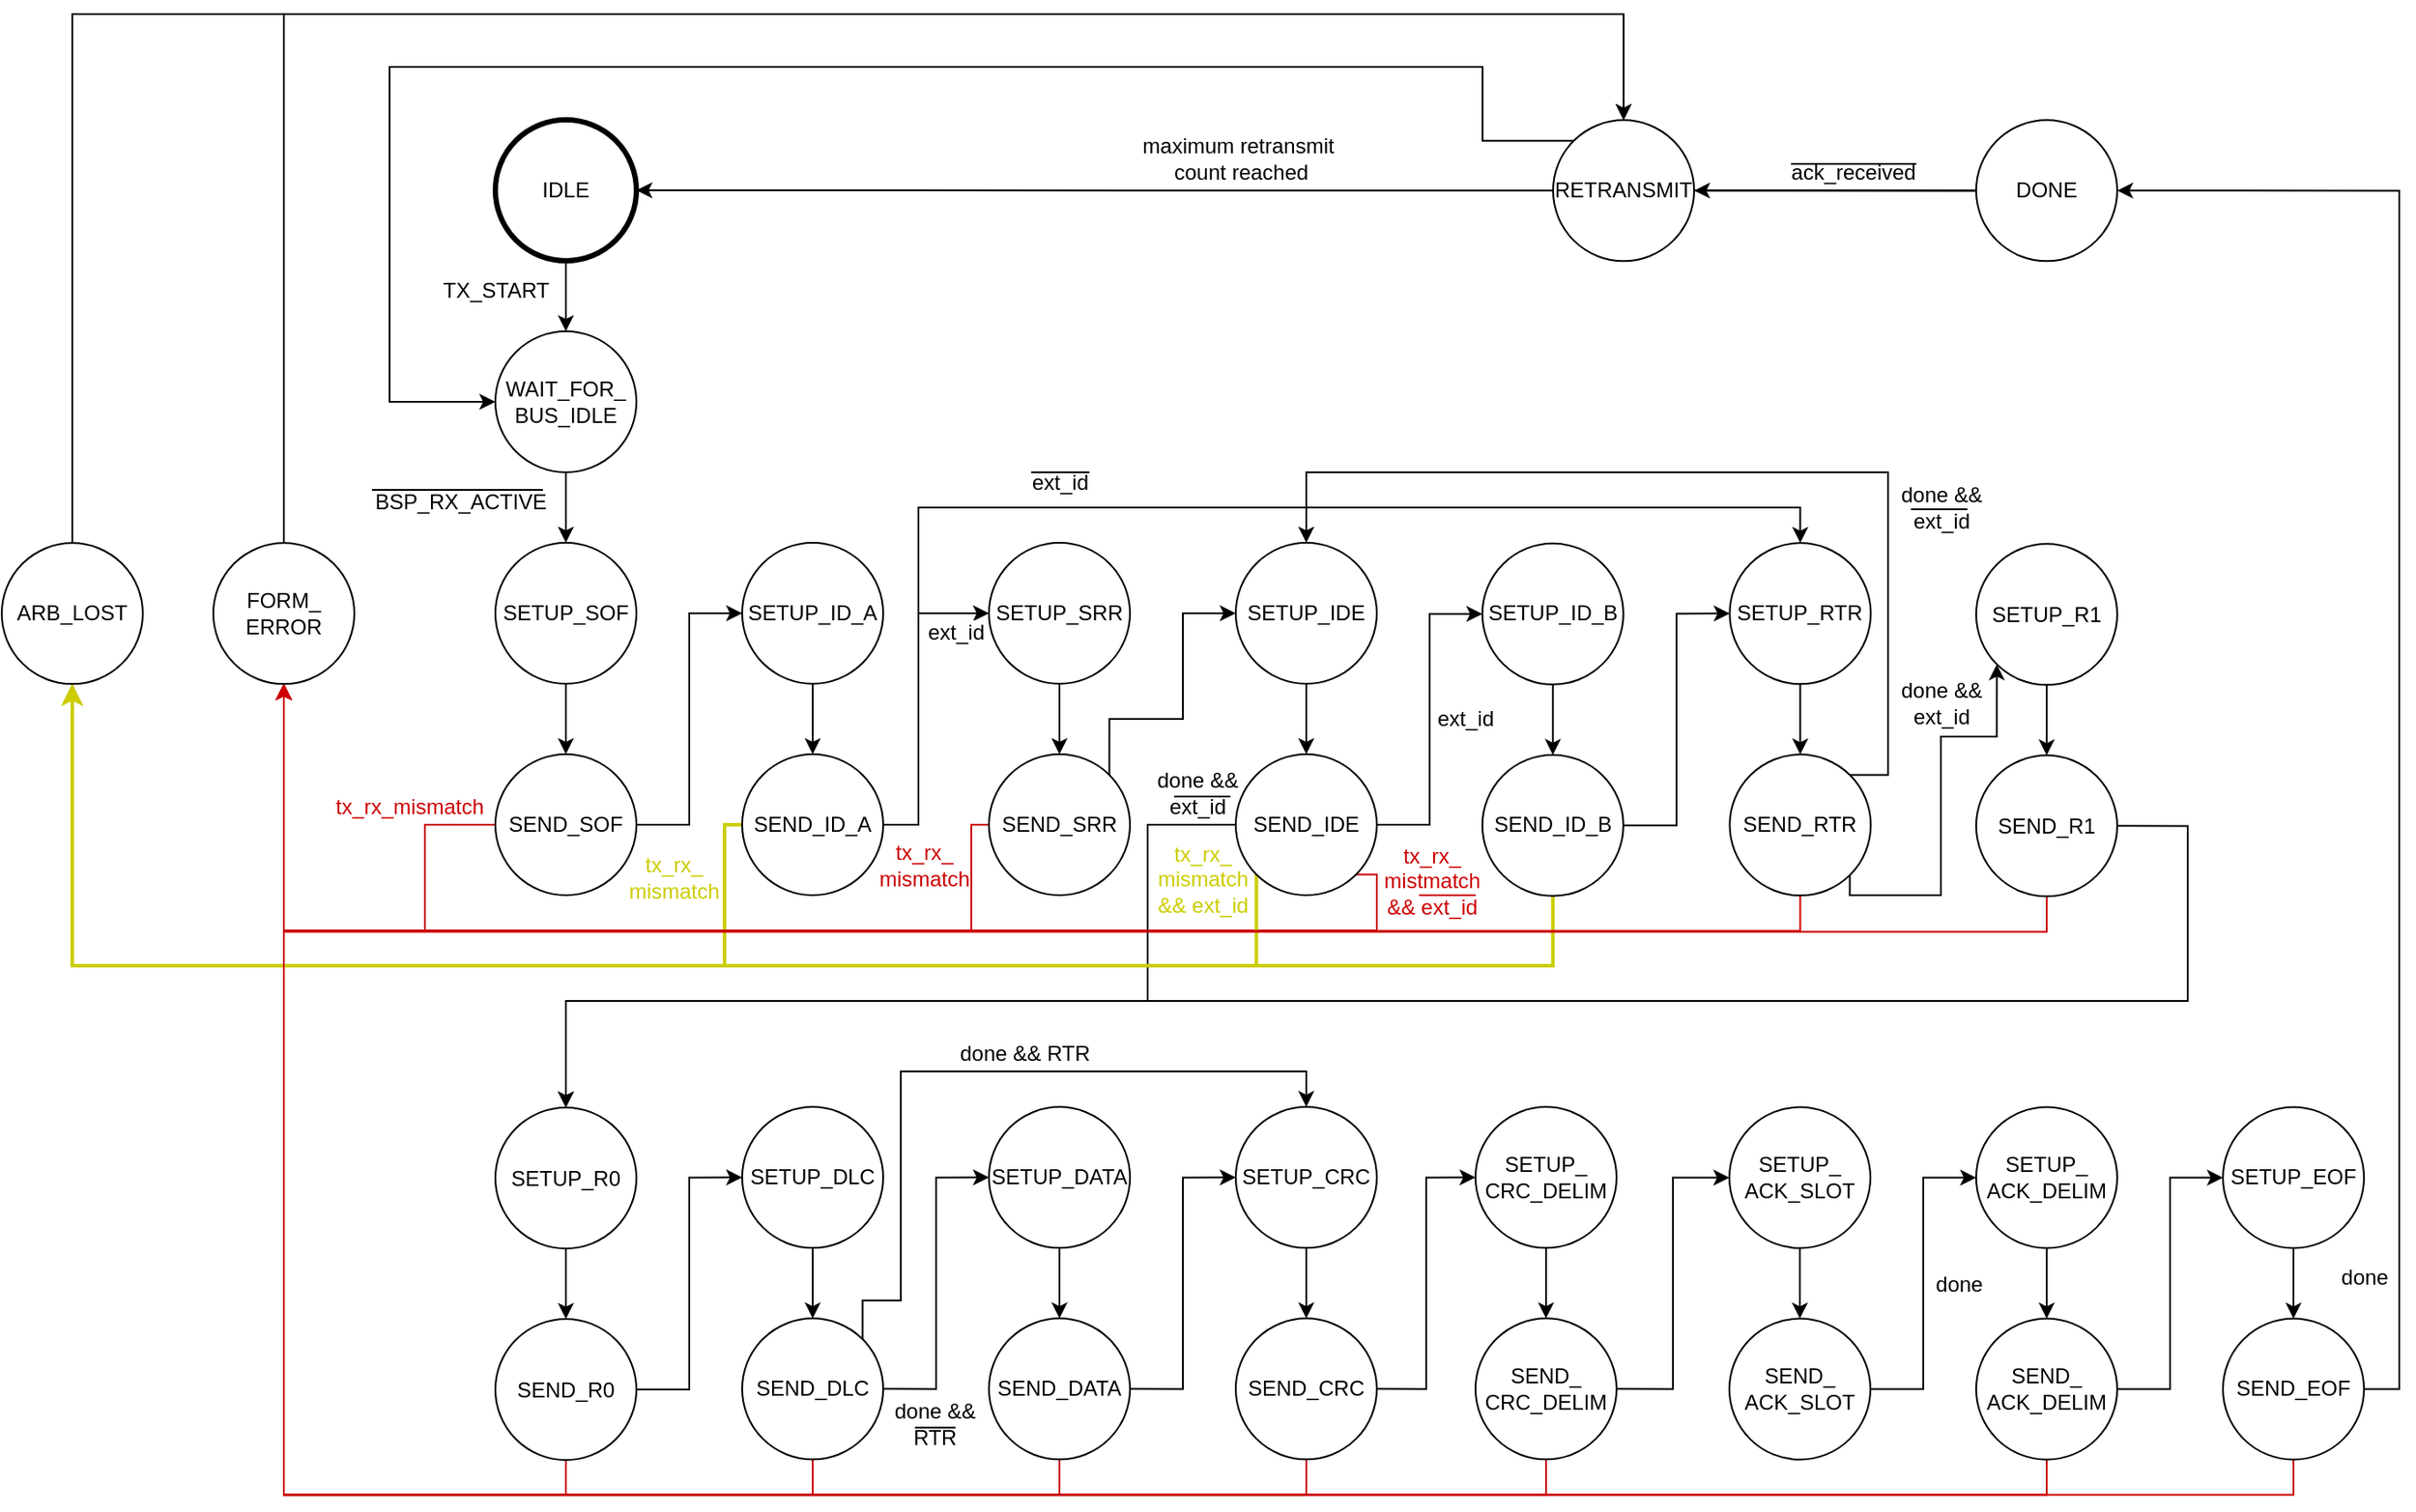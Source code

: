<mxfile version="11.2.7" type="device" pages="1"><diagram id="R3y94U807M6qHDz3Fwso" name="Page-1"><mxGraphModel dx="1673" dy="1131" grid="1" gridSize="10" guides="1" tooltips="1" connect="1" arrows="1" fold="1" page="1" pageScale="1" pageWidth="1100" pageHeight="850" math="0" shadow="0"><root><mxCell id="0"/><mxCell id="1" parent="0"/><mxCell id="RdAtqPmSN_Qi2ie8KWcF-39" style="edgeStyle=orthogonalEdgeStyle;rounded=0;orthogonalLoop=1;jettySize=auto;html=1;exitX=0.5;exitY=1;exitDx=0;exitDy=0;entryX=0.5;entryY=0;entryDx=0;entryDy=0;" edge="1" parent="1" source="RdAtqPmSN_Qi2ie8KWcF-1" target="RdAtqPmSN_Qi2ie8KWcF-2"><mxGeometry relative="1" as="geometry"/></mxCell><mxCell id="RdAtqPmSN_Qi2ie8KWcF-40" value="TX_START" style="text;html=1;resizable=0;points=[];align=center;verticalAlign=middle;labelBackgroundColor=#ffffff;" vertex="1" connectable="0" parent="RdAtqPmSN_Qi2ie8KWcF-39"><mxGeometry x="-0.349" y="2" relative="1" as="geometry"><mxPoint x="-42" y="3.5" as="offset"/></mxGeometry></mxCell><mxCell id="RdAtqPmSN_Qi2ie8KWcF-1" value="IDLE" style="ellipse;whiteSpace=wrap;html=1;aspect=fixed;strokeWidth=3;" vertex="1" parent="1"><mxGeometry x="280" y="160" width="80" height="80" as="geometry"/></mxCell><mxCell id="RdAtqPmSN_Qi2ie8KWcF-41" style="edgeStyle=orthogonalEdgeStyle;rounded=0;orthogonalLoop=1;jettySize=auto;html=1;exitX=0.5;exitY=1;exitDx=0;exitDy=0;entryX=0.5;entryY=0;entryDx=0;entryDy=0;" edge="1" parent="1" source="RdAtqPmSN_Qi2ie8KWcF-2" target="RdAtqPmSN_Qi2ie8KWcF-3"><mxGeometry relative="1" as="geometry"/></mxCell><mxCell id="RdAtqPmSN_Qi2ie8KWcF-42" value="BSP_RX_ACTIVE" style="text;html=1;resizable=0;points=[];align=center;verticalAlign=middle;labelBackgroundColor=#ffffff;" vertex="1" connectable="0" parent="RdAtqPmSN_Qi2ie8KWcF-41"><mxGeometry x="-0.3" y="1" relative="1" as="geometry"><mxPoint x="-61" y="3" as="offset"/></mxGeometry></mxCell><mxCell id="RdAtqPmSN_Qi2ie8KWcF-2" value="WAIT_FOR_&lt;br&gt;BUS_IDLE" style="ellipse;whiteSpace=wrap;html=1;aspect=fixed;" vertex="1" parent="1"><mxGeometry x="280" y="280" width="80" height="80" as="geometry"/></mxCell><mxCell id="RdAtqPmSN_Qi2ie8KWcF-47" style="edgeStyle=orthogonalEdgeStyle;rounded=0;orthogonalLoop=1;jettySize=auto;html=1;exitX=0.5;exitY=1;exitDx=0;exitDy=0;entryX=0.5;entryY=0;entryDx=0;entryDy=0;" edge="1" parent="1" source="RdAtqPmSN_Qi2ie8KWcF-3" target="RdAtqPmSN_Qi2ie8KWcF-5"><mxGeometry relative="1" as="geometry"/></mxCell><mxCell id="RdAtqPmSN_Qi2ie8KWcF-3" value="SETUP_SOF" style="ellipse;whiteSpace=wrap;html=1;aspect=fixed;" vertex="1" parent="1"><mxGeometry x="280" y="400" width="80" height="80" as="geometry"/></mxCell><mxCell id="RdAtqPmSN_Qi2ie8KWcF-49" style="edgeStyle=orthogonalEdgeStyle;rounded=0;orthogonalLoop=1;jettySize=auto;html=1;exitX=0.5;exitY=1;exitDx=0;exitDy=0;entryX=0.5;entryY=0;entryDx=0;entryDy=0;" edge="1" parent="1" source="RdAtqPmSN_Qi2ie8KWcF-4" target="RdAtqPmSN_Qi2ie8KWcF-8"><mxGeometry relative="1" as="geometry"/></mxCell><mxCell id="RdAtqPmSN_Qi2ie8KWcF-4" value="SETUP_ID_A" style="ellipse;whiteSpace=wrap;html=1;aspect=fixed;" vertex="1" parent="1"><mxGeometry x="420" y="400" width="80" height="80" as="geometry"/></mxCell><mxCell id="RdAtqPmSN_Qi2ie8KWcF-48" style="edgeStyle=orthogonalEdgeStyle;rounded=0;orthogonalLoop=1;jettySize=auto;html=1;exitX=1;exitY=0.5;exitDx=0;exitDy=0;entryX=0;entryY=0.5;entryDx=0;entryDy=0;" edge="1" parent="1" source="RdAtqPmSN_Qi2ie8KWcF-5" target="RdAtqPmSN_Qi2ie8KWcF-4"><mxGeometry relative="1" as="geometry"/></mxCell><mxCell id="RdAtqPmSN_Qi2ie8KWcF-85" style="edgeStyle=orthogonalEdgeStyle;rounded=0;orthogonalLoop=1;jettySize=auto;html=1;exitX=0;exitY=0.5;exitDx=0;exitDy=0;entryX=0.5;entryY=1;entryDx=0;entryDy=0;strokeColor=#CC0000;" edge="1" parent="1" source="RdAtqPmSN_Qi2ie8KWcF-5" target="RdAtqPmSN_Qi2ie8KWcF-36"><mxGeometry relative="1" as="geometry"><Array as="points"><mxPoint x="240" y="560"/><mxPoint x="240" y="620"/><mxPoint x="160" y="620"/></Array></mxGeometry></mxCell><mxCell id="RdAtqPmSN_Qi2ie8KWcF-116" value="tx_rx_mismatch" style="text;html=1;resizable=0;points=[];align=center;verticalAlign=middle;labelBackgroundColor=#ffffff;fontColor=#CC0000;" vertex="1" connectable="0" parent="RdAtqPmSN_Qi2ie8KWcF-85"><mxGeometry x="-0.944" relative="1" as="geometry"><mxPoint x="-40.671" y="-10" as="offset"/></mxGeometry></mxCell><mxCell id="RdAtqPmSN_Qi2ie8KWcF-50" style="edgeStyle=orthogonalEdgeStyle;rounded=0;orthogonalLoop=1;jettySize=auto;html=1;exitX=1;exitY=0.5;exitDx=0;exitDy=0;entryX=0;entryY=0.5;entryDx=0;entryDy=0;" edge="1" parent="1" source="RdAtqPmSN_Qi2ie8KWcF-8" target="RdAtqPmSN_Qi2ie8KWcF-9"><mxGeometry relative="1" as="geometry"><Array as="points"><mxPoint x="520" y="560"/><mxPoint x="520" y="440"/></Array></mxGeometry></mxCell><mxCell id="RdAtqPmSN_Qi2ie8KWcF-102" value="ext_id" style="text;html=1;resizable=0;points=[];align=center;verticalAlign=middle;labelBackgroundColor=#ffffff;" vertex="1" connectable="0" parent="RdAtqPmSN_Qi2ie8KWcF-50"><mxGeometry x="0.037" y="-2" relative="1" as="geometry"><mxPoint x="19" y="-36" as="offset"/></mxGeometry></mxCell><mxCell id="RdAtqPmSN_Qi2ie8KWcF-103" style="edgeStyle=orthogonalEdgeStyle;rounded=0;orthogonalLoop=1;jettySize=auto;html=1;exitX=1;exitY=0.5;exitDx=0;exitDy=0;entryX=0.5;entryY=0;entryDx=0;entryDy=0;strokeColor=#000000;" edge="1" parent="1" source="RdAtqPmSN_Qi2ie8KWcF-8" target="RdAtqPmSN_Qi2ie8KWcF-15"><mxGeometry relative="1" as="geometry"><Array as="points"><mxPoint x="520" y="560"/><mxPoint x="520" y="380"/><mxPoint x="1020" y="380"/></Array></mxGeometry></mxCell><mxCell id="RdAtqPmSN_Qi2ie8KWcF-104" value="ext_id" style="text;html=1;resizable=0;points=[];align=center;verticalAlign=middle;labelBackgroundColor=#ffffff;" vertex="1" connectable="0" parent="RdAtqPmSN_Qi2ie8KWcF-103"><mxGeometry x="-0.224" y="2" relative="1" as="geometry"><mxPoint x="0.5" y="-12" as="offset"/></mxGeometry></mxCell><mxCell id="RdAtqPmSN_Qi2ie8KWcF-106" style="edgeStyle=orthogonalEdgeStyle;rounded=0;orthogonalLoop=1;jettySize=auto;html=1;exitX=0;exitY=0.5;exitDx=0;exitDy=0;entryX=0.5;entryY=1;entryDx=0;entryDy=0;strokeColor=#CCCC00;strokeWidth=2;" edge="1" parent="1" source="RdAtqPmSN_Qi2ie8KWcF-8" target="RdAtqPmSN_Qi2ie8KWcF-35"><mxGeometry relative="1" as="geometry"><Array as="points"><mxPoint x="410" y="560"/><mxPoint x="410" y="640"/><mxPoint x="40" y="640"/></Array></mxGeometry></mxCell><mxCell id="RdAtqPmSN_Qi2ie8KWcF-117" value="tx_rx_&lt;br&gt;mismatch" style="text;html=1;resizable=0;points=[];align=center;verticalAlign=middle;labelBackgroundColor=#ffffff;fontColor=#CCCC00;" vertex="1" connectable="0" parent="RdAtqPmSN_Qi2ie8KWcF-106"><mxGeometry x="-0.968" relative="1" as="geometry"><mxPoint x="-29" y="30" as="offset"/></mxGeometry></mxCell><mxCell id="RdAtqPmSN_Qi2ie8KWcF-51" style="edgeStyle=orthogonalEdgeStyle;rounded=0;orthogonalLoop=1;jettySize=auto;html=1;exitX=0.5;exitY=1;exitDx=0;exitDy=0;entryX=0.5;entryY=0;entryDx=0;entryDy=0;" edge="1" parent="1" source="RdAtqPmSN_Qi2ie8KWcF-9" target="RdAtqPmSN_Qi2ie8KWcF-10"><mxGeometry relative="1" as="geometry"/></mxCell><mxCell id="RdAtqPmSN_Qi2ie8KWcF-9" value="SETUP_SRR" style="ellipse;whiteSpace=wrap;html=1;aspect=fixed;" vertex="1" parent="1"><mxGeometry x="560" y="400" width="80" height="80" as="geometry"/></mxCell><mxCell id="RdAtqPmSN_Qi2ie8KWcF-52" style="edgeStyle=orthogonalEdgeStyle;rounded=0;orthogonalLoop=1;jettySize=auto;html=1;exitX=1;exitY=0;exitDx=0;exitDy=0;entryX=0;entryY=0.5;entryDx=0;entryDy=0;" edge="1" parent="1" source="RdAtqPmSN_Qi2ie8KWcF-10" target="RdAtqPmSN_Qi2ie8KWcF-11"><mxGeometry relative="1" as="geometry"><Array as="points"><mxPoint x="628" y="500"/><mxPoint x="670" y="500"/><mxPoint x="670" y="440"/></Array></mxGeometry></mxCell><mxCell id="RdAtqPmSN_Qi2ie8KWcF-87" style="edgeStyle=orthogonalEdgeStyle;rounded=0;orthogonalLoop=1;jettySize=auto;html=1;exitX=0;exitY=0.5;exitDx=0;exitDy=0;entryX=0.5;entryY=1;entryDx=0;entryDy=0;strokeColor=#CC0000;" edge="1" parent="1" source="RdAtqPmSN_Qi2ie8KWcF-10" target="RdAtqPmSN_Qi2ie8KWcF-36"><mxGeometry relative="1" as="geometry"><Array as="points"><mxPoint x="550" y="560"/><mxPoint x="550" y="620"/><mxPoint x="160" y="620"/></Array></mxGeometry></mxCell><mxCell id="RdAtqPmSN_Qi2ie8KWcF-118" value="tx_rx_&lt;br&gt;mismatch" style="text;html=1;resizable=0;points=[];align=center;verticalAlign=middle;labelBackgroundColor=#ffffff;fontColor=#CC0000;" vertex="1" connectable="0" parent="RdAtqPmSN_Qi2ie8KWcF-87"><mxGeometry x="-0.973" y="-1" relative="1" as="geometry"><mxPoint x="-29.235" y="24" as="offset"/></mxGeometry></mxCell><mxCell id="RdAtqPmSN_Qi2ie8KWcF-10" value="SEND_SRR" style="ellipse;whiteSpace=wrap;html=1;aspect=fixed;" vertex="1" parent="1"><mxGeometry x="560" y="520" width="80" height="80" as="geometry"/></mxCell><mxCell id="RdAtqPmSN_Qi2ie8KWcF-53" style="edgeStyle=orthogonalEdgeStyle;rounded=0;orthogonalLoop=1;jettySize=auto;html=1;exitX=0.5;exitY=1;exitDx=0;exitDy=0;entryX=0.5;entryY=0;entryDx=0;entryDy=0;" edge="1" parent="1" source="RdAtqPmSN_Qi2ie8KWcF-11" target="RdAtqPmSN_Qi2ie8KWcF-12"><mxGeometry relative="1" as="geometry"/></mxCell><mxCell id="RdAtqPmSN_Qi2ie8KWcF-11" value="SETUP_IDE" style="ellipse;whiteSpace=wrap;html=1;aspect=fixed;" vertex="1" parent="1"><mxGeometry x="700" y="400" width="80" height="80" as="geometry"/></mxCell><mxCell id="RdAtqPmSN_Qi2ie8KWcF-54" style="edgeStyle=orthogonalEdgeStyle;rounded=0;orthogonalLoop=1;jettySize=auto;html=1;exitX=1;exitY=0.5;exitDx=0;exitDy=0;entryX=0;entryY=0.5;entryDx=0;entryDy=0;" edge="1" parent="1" source="RdAtqPmSN_Qi2ie8KWcF-12" target="RdAtqPmSN_Qi2ie8KWcF-13"><mxGeometry relative="1" as="geometry"/></mxCell><mxCell id="RdAtqPmSN_Qi2ie8KWcF-112" value="ext_id" style="text;html=1;resizable=0;points=[];align=center;verticalAlign=middle;labelBackgroundColor=#ffffff;" vertex="1" connectable="0" parent="RdAtqPmSN_Qi2ie8KWcF-54"><mxGeometry x="-0.133" y="-1" relative="1" as="geometry"><mxPoint x="19" y="-12.5" as="offset"/></mxGeometry></mxCell><mxCell id="RdAtqPmSN_Qi2ie8KWcF-88" style="edgeStyle=orthogonalEdgeStyle;rounded=0;orthogonalLoop=1;jettySize=auto;html=1;exitX=1;exitY=1;exitDx=0;exitDy=0;entryX=0.5;entryY=1;entryDx=0;entryDy=0;strokeColor=#CC0000;" edge="1" parent="1" source="RdAtqPmSN_Qi2ie8KWcF-12" target="RdAtqPmSN_Qi2ie8KWcF-36"><mxGeometry relative="1" as="geometry"><Array as="points"><mxPoint x="780" y="588"/><mxPoint x="780" y="620"/><mxPoint x="160" y="620"/></Array></mxGeometry></mxCell><mxCell id="RdAtqPmSN_Qi2ie8KWcF-110" value="tx_rx_&lt;br&gt;mistmatch&lt;br&gt;&amp;amp;&amp;amp; ext_id" style="text;html=1;resizable=0;points=[];align=center;verticalAlign=middle;labelBackgroundColor=#ffffff;fontColor=#CC0000;" vertex="1" connectable="0" parent="RdAtqPmSN_Qi2ie8KWcF-88"><mxGeometry x="-0.964" relative="1" as="geometry"><mxPoint x="30.5" y="0.5" as="offset"/></mxGeometry></mxCell><mxCell id="RdAtqPmSN_Qi2ie8KWcF-108" style="edgeStyle=orthogonalEdgeStyle;rounded=0;orthogonalLoop=1;jettySize=auto;html=1;exitX=0;exitY=1;exitDx=0;exitDy=0;entryX=0.5;entryY=1;entryDx=0;entryDy=0;strokeColor=#CCCC00;strokeWidth=2;" edge="1" parent="1" source="RdAtqPmSN_Qi2ie8KWcF-12" target="RdAtqPmSN_Qi2ie8KWcF-35"><mxGeometry relative="1" as="geometry"><Array as="points"><mxPoint x="712" y="640"/><mxPoint x="40" y="640"/></Array></mxGeometry></mxCell><mxCell id="RdAtqPmSN_Qi2ie8KWcF-109" value="tx_rx_&lt;br&gt;mismatch&lt;br&gt;&amp;amp;&amp;amp; ext_id" style="text;html=1;resizable=0;points=[];align=center;verticalAlign=middle;labelBackgroundColor=#ffffff;fontColor=#CCCC00;" vertex="1" connectable="0" parent="RdAtqPmSN_Qi2ie8KWcF-108"><mxGeometry x="-0.962" y="-2" relative="1" as="geometry"><mxPoint x="-28.5" y="-14.5" as="offset"/></mxGeometry></mxCell><mxCell id="RdAtqPmSN_Qi2ie8KWcF-113" style="edgeStyle=orthogonalEdgeStyle;rounded=0;orthogonalLoop=1;jettySize=auto;html=1;exitX=0;exitY=0.5;exitDx=0;exitDy=0;entryX=0.5;entryY=0;entryDx=0;entryDy=0;strokeColor=#000000;strokeWidth=1;" edge="1" parent="1" source="RdAtqPmSN_Qi2ie8KWcF-12" target="RdAtqPmSN_Qi2ie8KWcF-19"><mxGeometry relative="1" as="geometry"><Array as="points"><mxPoint x="650" y="560"/><mxPoint x="650" y="660"/><mxPoint x="320" y="660"/></Array></mxGeometry></mxCell><mxCell id="RdAtqPmSN_Qi2ie8KWcF-114" value="done &amp;amp;&amp;amp;&lt;br&gt;ext_id" style="text;html=1;resizable=0;points=[];align=center;verticalAlign=middle;labelBackgroundColor=#ffffff;" vertex="1" connectable="0" parent="RdAtqPmSN_Qi2ie8KWcF-113"><mxGeometry x="-0.883" relative="1" as="geometry"><mxPoint x="9" y="-18" as="offset"/></mxGeometry></mxCell><mxCell id="RdAtqPmSN_Qi2ie8KWcF-12" value="SEND_IDE" style="ellipse;whiteSpace=wrap;html=1;aspect=fixed;" vertex="1" parent="1"><mxGeometry x="700" y="520" width="80" height="80" as="geometry"/></mxCell><mxCell id="RdAtqPmSN_Qi2ie8KWcF-55" style="edgeStyle=orthogonalEdgeStyle;rounded=0;orthogonalLoop=1;jettySize=auto;html=1;exitX=0.5;exitY=1;exitDx=0;exitDy=0;entryX=0.5;entryY=0;entryDx=0;entryDy=0;" edge="1" parent="1" source="RdAtqPmSN_Qi2ie8KWcF-13" target="RdAtqPmSN_Qi2ie8KWcF-14"><mxGeometry relative="1" as="geometry"/></mxCell><mxCell id="RdAtqPmSN_Qi2ie8KWcF-13" value="SETUP_ID_B" style="ellipse;whiteSpace=wrap;html=1;aspect=fixed;" vertex="1" parent="1"><mxGeometry x="839.879" y="400.408" width="80" height="80" as="geometry"/></mxCell><mxCell id="RdAtqPmSN_Qi2ie8KWcF-56" style="edgeStyle=orthogonalEdgeStyle;rounded=0;orthogonalLoop=1;jettySize=auto;html=1;exitX=1;exitY=0.5;exitDx=0;exitDy=0;entryX=0;entryY=0.5;entryDx=0;entryDy=0;" edge="1" parent="1" source="RdAtqPmSN_Qi2ie8KWcF-14" target="RdAtqPmSN_Qi2ie8KWcF-15"><mxGeometry relative="1" as="geometry"/></mxCell><mxCell id="RdAtqPmSN_Qi2ie8KWcF-107" style="edgeStyle=orthogonalEdgeStyle;rounded=0;orthogonalLoop=1;jettySize=auto;html=1;exitX=0.5;exitY=1;exitDx=0;exitDy=0;entryX=0.5;entryY=1;entryDx=0;entryDy=0;strokeColor=#CCCC00;strokeWidth=2;" edge="1" parent="1" source="RdAtqPmSN_Qi2ie8KWcF-14" target="RdAtqPmSN_Qi2ie8KWcF-35"><mxGeometry relative="1" as="geometry"><Array as="points"><mxPoint x="880" y="640"/><mxPoint x="40" y="640"/></Array></mxGeometry></mxCell><mxCell id="RdAtqPmSN_Qi2ie8KWcF-14" value="SEND_ID_B" style="ellipse;whiteSpace=wrap;html=1;aspect=fixed;" vertex="1" parent="1"><mxGeometry x="839.879" y="520.408" width="80" height="80" as="geometry"/></mxCell><mxCell id="RdAtqPmSN_Qi2ie8KWcF-57" style="edgeStyle=orthogonalEdgeStyle;rounded=0;orthogonalLoop=1;jettySize=auto;html=1;exitX=0.5;exitY=1;exitDx=0;exitDy=0;entryX=0.5;entryY=0;entryDx=0;entryDy=0;" edge="1" parent="1" source="RdAtqPmSN_Qi2ie8KWcF-15" target="RdAtqPmSN_Qi2ie8KWcF-16"><mxGeometry relative="1" as="geometry"/></mxCell><mxCell id="RdAtqPmSN_Qi2ie8KWcF-15" value="SETUP_RTR" style="ellipse;whiteSpace=wrap;html=1;aspect=fixed;" vertex="1" parent="1"><mxGeometry x="980.207" y="400.167" width="80" height="80" as="geometry"/></mxCell><mxCell id="RdAtqPmSN_Qi2ie8KWcF-78" style="edgeStyle=orthogonalEdgeStyle;rounded=0;orthogonalLoop=1;jettySize=auto;html=1;exitX=1;exitY=1;exitDx=0;exitDy=0;entryX=0;entryY=1;entryDx=0;entryDy=0;" edge="1" parent="1" source="RdAtqPmSN_Qi2ie8KWcF-16" target="RdAtqPmSN_Qi2ie8KWcF-17"><mxGeometry relative="1" as="geometry"><Array as="points"><mxPoint x="1048" y="600"/><mxPoint x="1100" y="600"/><mxPoint x="1100" y="510"/><mxPoint x="1132" y="510"/></Array></mxGeometry></mxCell><mxCell id="RdAtqPmSN_Qi2ie8KWcF-119" value="done &amp;amp;&amp;amp;&lt;br&gt;ext_id" style="text;html=1;resizable=0;points=[];align=center;verticalAlign=middle;labelBackgroundColor=#ffffff;fontColor=#000000;" vertex="1" connectable="0" parent="RdAtqPmSN_Qi2ie8KWcF-78"><mxGeometry x="0.215" y="3" relative="1" as="geometry"><mxPoint x="3.167" y="-35" as="offset"/></mxGeometry></mxCell><mxCell id="RdAtqPmSN_Qi2ie8KWcF-91" style="edgeStyle=orthogonalEdgeStyle;rounded=0;orthogonalLoop=1;jettySize=auto;html=1;exitX=0.5;exitY=1;exitDx=0;exitDy=0;entryX=0.5;entryY=1;entryDx=0;entryDy=0;strokeColor=#CC0000;" edge="1" parent="1" source="RdAtqPmSN_Qi2ie8KWcF-16" target="RdAtqPmSN_Qi2ie8KWcF-36"><mxGeometry relative="1" as="geometry"/></mxCell><mxCell id="RdAtqPmSN_Qi2ie8KWcF-120" style="edgeStyle=orthogonalEdgeStyle;rounded=0;orthogonalLoop=1;jettySize=auto;html=1;exitX=1;exitY=0;exitDx=0;exitDy=0;entryX=0.5;entryY=0;entryDx=0;entryDy=0;strokeColor=#000000;strokeWidth=1;fontColor=#000000;" edge="1" parent="1" source="RdAtqPmSN_Qi2ie8KWcF-16" target="RdAtqPmSN_Qi2ie8KWcF-11"><mxGeometry relative="1" as="geometry"><Array as="points"><mxPoint x="1070" y="532"/><mxPoint x="1070" y="360"/><mxPoint x="740" y="360"/></Array></mxGeometry></mxCell><mxCell id="RdAtqPmSN_Qi2ie8KWcF-121" value="done &amp;amp;&amp;amp;&lt;br&gt;ext_id" style="text;html=1;resizable=0;points=[];align=center;verticalAlign=middle;labelBackgroundColor=#ffffff;fontColor=#000000;" vertex="1" connectable="0" parent="RdAtqPmSN_Qi2ie8KWcF-120"><mxGeometry x="-0.377" y="1" relative="1" as="geometry"><mxPoint x="30.5" y="2" as="offset"/></mxGeometry></mxCell><mxCell id="RdAtqPmSN_Qi2ie8KWcF-16" value="SEND_RTR" style="ellipse;whiteSpace=wrap;html=1;aspect=fixed;" vertex="1" parent="1"><mxGeometry x="980.207" y="520.167" width="80" height="80" as="geometry"/></mxCell><mxCell id="RdAtqPmSN_Qi2ie8KWcF-59" style="edgeStyle=orthogonalEdgeStyle;rounded=0;orthogonalLoop=1;jettySize=auto;html=1;exitX=0.5;exitY=1;exitDx=0;exitDy=0;entryX=0.5;entryY=0;entryDx=0;entryDy=0;" edge="1" parent="1" source="RdAtqPmSN_Qi2ie8KWcF-17" target="RdAtqPmSN_Qi2ie8KWcF-18"><mxGeometry relative="1" as="geometry"/></mxCell><mxCell id="RdAtqPmSN_Qi2ie8KWcF-17" value="SETUP_R1" style="ellipse;whiteSpace=wrap;html=1;aspect=fixed;" vertex="1" parent="1"><mxGeometry x="1120" y="400.667" width="80" height="80" as="geometry"/></mxCell><mxCell id="RdAtqPmSN_Qi2ie8KWcF-82" style="edgeStyle=orthogonalEdgeStyle;rounded=0;orthogonalLoop=1;jettySize=auto;html=1;exitX=1;exitY=0.5;exitDx=0;exitDy=0;entryX=0.5;entryY=0;entryDx=0;entryDy=0;" edge="1" parent="1" source="RdAtqPmSN_Qi2ie8KWcF-18" target="RdAtqPmSN_Qi2ie8KWcF-19"><mxGeometry relative="1" as="geometry"><Array as="points"><mxPoint x="1240" y="561"/><mxPoint x="1240" y="660"/><mxPoint x="320" y="660"/></Array></mxGeometry></mxCell><mxCell id="RdAtqPmSN_Qi2ie8KWcF-92" style="edgeStyle=orthogonalEdgeStyle;rounded=0;orthogonalLoop=1;jettySize=auto;html=1;exitX=0.5;exitY=1;exitDx=0;exitDy=0;entryX=0.5;entryY=1;entryDx=0;entryDy=0;strokeColor=#CC0000;" edge="1" parent="1" source="RdAtqPmSN_Qi2ie8KWcF-18" target="RdAtqPmSN_Qi2ie8KWcF-36"><mxGeometry relative="1" as="geometry"/></mxCell><mxCell id="RdAtqPmSN_Qi2ie8KWcF-18" value="SEND_R1" style="ellipse;whiteSpace=wrap;html=1;aspect=fixed;" vertex="1" parent="1"><mxGeometry x="1120" y="520.667" width="80" height="80" as="geometry"/></mxCell><mxCell id="RdAtqPmSN_Qi2ie8KWcF-61" style="edgeStyle=orthogonalEdgeStyle;rounded=0;orthogonalLoop=1;jettySize=auto;html=1;exitX=0.5;exitY=1;exitDx=0;exitDy=0;entryX=0.5;entryY=0;entryDx=0;entryDy=0;" edge="1" parent="1" source="RdAtqPmSN_Qi2ie8KWcF-19" target="RdAtqPmSN_Qi2ie8KWcF-20"><mxGeometry relative="1" as="geometry"/></mxCell><mxCell id="RdAtqPmSN_Qi2ie8KWcF-19" value="SETUP_R0" style="ellipse;whiteSpace=wrap;html=1;aspect=fixed;" vertex="1" parent="1"><mxGeometry x="280" y="720.5" width="80" height="80" as="geometry"/></mxCell><mxCell id="RdAtqPmSN_Qi2ie8KWcF-83" style="edgeStyle=orthogonalEdgeStyle;rounded=0;orthogonalLoop=1;jettySize=auto;html=1;exitX=1;exitY=0.5;exitDx=0;exitDy=0;entryX=0;entryY=0.5;entryDx=0;entryDy=0;" edge="1" parent="1" source="RdAtqPmSN_Qi2ie8KWcF-20" target="RdAtqPmSN_Qi2ie8KWcF-21"><mxGeometry relative="1" as="geometry"/></mxCell><mxCell id="RdAtqPmSN_Qi2ie8KWcF-93" style="edgeStyle=orthogonalEdgeStyle;rounded=0;orthogonalLoop=1;jettySize=auto;html=1;exitX=0.5;exitY=1;exitDx=0;exitDy=0;entryX=0.5;entryY=1;entryDx=0;entryDy=0;strokeColor=#CC0000;" edge="1" parent="1" source="RdAtqPmSN_Qi2ie8KWcF-20" target="RdAtqPmSN_Qi2ie8KWcF-36"><mxGeometry relative="1" as="geometry"/></mxCell><mxCell id="RdAtqPmSN_Qi2ie8KWcF-20" value="SEND_R0" style="ellipse;whiteSpace=wrap;html=1;aspect=fixed;" vertex="1" parent="1"><mxGeometry x="280" y="840.5" width="80" height="80" as="geometry"/></mxCell><mxCell id="RdAtqPmSN_Qi2ie8KWcF-63" style="edgeStyle=orthogonalEdgeStyle;rounded=0;orthogonalLoop=1;jettySize=auto;html=1;exitX=0.5;exitY=1;exitDx=0;exitDy=0;entryX=0.5;entryY=0;entryDx=0;entryDy=0;" edge="1" parent="1" source="RdAtqPmSN_Qi2ie8KWcF-21" target="RdAtqPmSN_Qi2ie8KWcF-22"><mxGeometry relative="1" as="geometry"/></mxCell><mxCell id="RdAtqPmSN_Qi2ie8KWcF-21" value="SETUP_DLC" style="ellipse;whiteSpace=wrap;html=1;aspect=fixed;" vertex="1" parent="1"><mxGeometry x="420" y="720.167" width="80" height="80" as="geometry"/></mxCell><mxCell id="RdAtqPmSN_Qi2ie8KWcF-64" style="edgeStyle=orthogonalEdgeStyle;rounded=0;orthogonalLoop=1;jettySize=auto;html=1;exitX=1;exitY=0.5;exitDx=0;exitDy=0;entryX=0;entryY=0.5;entryDx=0;entryDy=0;" edge="1" parent="1" source="RdAtqPmSN_Qi2ie8KWcF-22" target="RdAtqPmSN_Qi2ie8KWcF-23"><mxGeometry relative="1" as="geometry"><Array as="points"><mxPoint x="530" y="880"/><mxPoint x="530" y="760"/></Array></mxGeometry></mxCell><mxCell id="RdAtqPmSN_Qi2ie8KWcF-125" value="done &amp;amp;&amp;amp;&lt;br&gt;RTR" style="text;html=1;resizable=0;points=[];align=center;verticalAlign=middle;labelBackgroundColor=#ffffff;fontColor=#000000;" vertex="1" connectable="0" parent="RdAtqPmSN_Qi2ie8KWcF-64"><mxGeometry x="0.483" y="3" relative="1" as="geometry"><mxPoint x="2" y="123.5" as="offset"/></mxGeometry></mxCell><mxCell id="RdAtqPmSN_Qi2ie8KWcF-94" style="edgeStyle=orthogonalEdgeStyle;rounded=0;orthogonalLoop=1;jettySize=auto;html=1;exitX=0.5;exitY=1;exitDx=0;exitDy=0;entryX=0.5;entryY=1;entryDx=0;entryDy=0;strokeColor=#CC0000;" edge="1" parent="1" source="RdAtqPmSN_Qi2ie8KWcF-22" target="RdAtqPmSN_Qi2ie8KWcF-36"><mxGeometry relative="1" as="geometry"/></mxCell><mxCell id="RdAtqPmSN_Qi2ie8KWcF-124" style="edgeStyle=orthogonalEdgeStyle;rounded=0;orthogonalLoop=1;jettySize=auto;html=1;exitX=1;exitY=0;exitDx=0;exitDy=0;entryX=0.5;entryY=0;entryDx=0;entryDy=0;strokeColor=#000000;strokeWidth=1;fontColor=#000000;" edge="1" parent="1" source="RdAtqPmSN_Qi2ie8KWcF-22" target="RdAtqPmSN_Qi2ie8KWcF-25"><mxGeometry relative="1" as="geometry"><Array as="points"><mxPoint x="488" y="830"/><mxPoint x="510" y="830"/><mxPoint x="510" y="700"/><mxPoint x="740" y="700"/></Array></mxGeometry></mxCell><mxCell id="RdAtqPmSN_Qi2ie8KWcF-127" value="done &amp;amp;&amp;amp; RTR" style="text;html=1;resizable=0;points=[];align=center;verticalAlign=middle;labelBackgroundColor=#ffffff;fontColor=#000000;" vertex="1" connectable="0" parent="RdAtqPmSN_Qi2ie8KWcF-124"><mxGeometry x="0.025" y="-1" relative="1" as="geometry"><mxPoint x="26.5" y="-11" as="offset"/></mxGeometry></mxCell><mxCell id="RdAtqPmSN_Qi2ie8KWcF-22" value="SEND_DLC" style="ellipse;whiteSpace=wrap;html=1;aspect=fixed;" vertex="1" parent="1"><mxGeometry x="420" y="840.167" width="80" height="80" as="geometry"/></mxCell><mxCell id="RdAtqPmSN_Qi2ie8KWcF-67" style="edgeStyle=orthogonalEdgeStyle;rounded=0;orthogonalLoop=1;jettySize=auto;html=1;exitX=0.5;exitY=1;exitDx=0;exitDy=0;entryX=0.5;entryY=0;entryDx=0;entryDy=0;" edge="1" parent="1" source="RdAtqPmSN_Qi2ie8KWcF-23" target="RdAtqPmSN_Qi2ie8KWcF-24"><mxGeometry relative="1" as="geometry"/></mxCell><mxCell id="RdAtqPmSN_Qi2ie8KWcF-23" value="SETUP_DATA" style="ellipse;whiteSpace=wrap;html=1;aspect=fixed;" vertex="1" parent="1"><mxGeometry x="560" y="720.167" width="80" height="80" as="geometry"/></mxCell><mxCell id="RdAtqPmSN_Qi2ie8KWcF-68" style="edgeStyle=orthogonalEdgeStyle;rounded=0;orthogonalLoop=1;jettySize=auto;html=1;exitX=1;exitY=0.5;exitDx=0;exitDy=0;entryX=0;entryY=0.5;entryDx=0;entryDy=0;" edge="1" parent="1" source="RdAtqPmSN_Qi2ie8KWcF-24" target="RdAtqPmSN_Qi2ie8KWcF-25"><mxGeometry relative="1" as="geometry"/></mxCell><mxCell id="RdAtqPmSN_Qi2ie8KWcF-95" style="edgeStyle=orthogonalEdgeStyle;rounded=0;orthogonalLoop=1;jettySize=auto;html=1;exitX=0.5;exitY=1;exitDx=0;exitDy=0;entryX=0.5;entryY=1;entryDx=0;entryDy=0;strokeColor=#CC0000;" edge="1" parent="1" source="RdAtqPmSN_Qi2ie8KWcF-24" target="RdAtqPmSN_Qi2ie8KWcF-36"><mxGeometry relative="1" as="geometry"/></mxCell><mxCell id="RdAtqPmSN_Qi2ie8KWcF-24" value="SEND_DATA" style="ellipse;whiteSpace=wrap;html=1;aspect=fixed;" vertex="1" parent="1"><mxGeometry x="560" y="840.167" width="80" height="80" as="geometry"/></mxCell><mxCell id="RdAtqPmSN_Qi2ie8KWcF-69" style="edgeStyle=orthogonalEdgeStyle;rounded=0;orthogonalLoop=1;jettySize=auto;html=1;exitX=0.5;exitY=1;exitDx=0;exitDy=0;entryX=0.5;entryY=0;entryDx=0;entryDy=0;" edge="1" parent="1" source="RdAtqPmSN_Qi2ie8KWcF-25" target="RdAtqPmSN_Qi2ie8KWcF-26"><mxGeometry relative="1" as="geometry"><Array as="points"><mxPoint x="740" y="820"/><mxPoint x="740" y="820"/></Array></mxGeometry></mxCell><mxCell id="RdAtqPmSN_Qi2ie8KWcF-25" value="SETUP_CRC" style="ellipse;whiteSpace=wrap;html=1;aspect=fixed;" vertex="1" parent="1"><mxGeometry x="700" y="720.167" width="80" height="80" as="geometry"/></mxCell><mxCell id="RdAtqPmSN_Qi2ie8KWcF-70" style="edgeStyle=orthogonalEdgeStyle;rounded=0;orthogonalLoop=1;jettySize=auto;html=1;exitX=1;exitY=0.5;exitDx=0;exitDy=0;entryX=0;entryY=0.5;entryDx=0;entryDy=0;" edge="1" parent="1" source="RdAtqPmSN_Qi2ie8KWcF-26" target="RdAtqPmSN_Qi2ie8KWcF-27"><mxGeometry relative="1" as="geometry"/></mxCell><mxCell id="RdAtqPmSN_Qi2ie8KWcF-96" style="edgeStyle=orthogonalEdgeStyle;rounded=0;orthogonalLoop=1;jettySize=auto;html=1;exitX=0.5;exitY=1;exitDx=0;exitDy=0;entryX=0.5;entryY=1;entryDx=0;entryDy=0;strokeColor=#CC0000;" edge="1" parent="1" source="RdAtqPmSN_Qi2ie8KWcF-26" target="RdAtqPmSN_Qi2ie8KWcF-36"><mxGeometry relative="1" as="geometry"/></mxCell><mxCell id="RdAtqPmSN_Qi2ie8KWcF-26" value="SEND_CRC" style="ellipse;whiteSpace=wrap;html=1;aspect=fixed;" vertex="1" parent="1"><mxGeometry x="700" y="840.167" width="80" height="80" as="geometry"/></mxCell><mxCell id="RdAtqPmSN_Qi2ie8KWcF-71" style="edgeStyle=orthogonalEdgeStyle;rounded=0;orthogonalLoop=1;jettySize=auto;html=1;exitX=0.5;exitY=1;exitDx=0;exitDy=0;entryX=0.5;entryY=0;entryDx=0;entryDy=0;" edge="1" parent="1" source="RdAtqPmSN_Qi2ie8KWcF-27" target="RdAtqPmSN_Qi2ie8KWcF-28"><mxGeometry relative="1" as="geometry"/></mxCell><mxCell id="RdAtqPmSN_Qi2ie8KWcF-27" value="SETUP_&lt;br&gt;CRC_DELIM" style="ellipse;whiteSpace=wrap;html=1;aspect=fixed;" vertex="1" parent="1"><mxGeometry x="836" y="720.167" width="80" height="80" as="geometry"/></mxCell><mxCell id="RdAtqPmSN_Qi2ie8KWcF-81" style="edgeStyle=orthogonalEdgeStyle;rounded=0;orthogonalLoop=1;jettySize=auto;html=1;exitX=1;exitY=0.5;exitDx=0;exitDy=0;entryX=0;entryY=0.5;entryDx=0;entryDy=0;" edge="1" parent="1" source="RdAtqPmSN_Qi2ie8KWcF-28" target="RdAtqPmSN_Qi2ie8KWcF-29"><mxGeometry relative="1" as="geometry"/></mxCell><mxCell id="RdAtqPmSN_Qi2ie8KWcF-97" style="edgeStyle=orthogonalEdgeStyle;rounded=0;orthogonalLoop=1;jettySize=auto;html=1;exitX=0.5;exitY=1;exitDx=0;exitDy=0;entryX=0.5;entryY=1;entryDx=0;entryDy=0;strokeColor=#CC0000;" edge="1" parent="1" source="RdAtqPmSN_Qi2ie8KWcF-28" target="RdAtqPmSN_Qi2ie8KWcF-36"><mxGeometry relative="1" as="geometry"/></mxCell><mxCell id="RdAtqPmSN_Qi2ie8KWcF-28" value="SEND_&lt;br&gt;CRC_DELIM" style="ellipse;whiteSpace=wrap;html=1;aspect=fixed;" vertex="1" parent="1"><mxGeometry x="836" y="840.167" width="80" height="80" as="geometry"/></mxCell><mxCell id="RdAtqPmSN_Qi2ie8KWcF-73" style="edgeStyle=orthogonalEdgeStyle;rounded=0;orthogonalLoop=1;jettySize=auto;html=1;exitX=0.5;exitY=1;exitDx=0;exitDy=0;entryX=0.5;entryY=0;entryDx=0;entryDy=0;" edge="1" parent="1" source="RdAtqPmSN_Qi2ie8KWcF-29" target="RdAtqPmSN_Qi2ie8KWcF-30"><mxGeometry relative="1" as="geometry"/></mxCell><mxCell id="RdAtqPmSN_Qi2ie8KWcF-29" value="SETUP_&lt;br&gt;ACK_SLOT" style="ellipse;whiteSpace=wrap;html=1;aspect=fixed;" vertex="1" parent="1"><mxGeometry x="980" y="720.262" width="80" height="80" as="geometry"/></mxCell><mxCell id="RdAtqPmSN_Qi2ie8KWcF-74" style="edgeStyle=orthogonalEdgeStyle;rounded=0;orthogonalLoop=1;jettySize=auto;html=1;exitX=1;exitY=0.5;exitDx=0;exitDy=0;entryX=0;entryY=0.5;entryDx=0;entryDy=0;" edge="1" parent="1" source="RdAtqPmSN_Qi2ie8KWcF-30" target="RdAtqPmSN_Qi2ie8KWcF-31"><mxGeometry relative="1" as="geometry"/></mxCell><mxCell id="RdAtqPmSN_Qi2ie8KWcF-128" value="done" style="text;html=1;resizable=0;points=[];align=center;verticalAlign=middle;labelBackgroundColor=#ffffff;fontColor=#000000;" vertex="1" connectable="0" parent="RdAtqPmSN_Qi2ie8KWcF-74"><mxGeometry x="-0.048" y="5" relative="1" as="geometry"><mxPoint x="25" y="-4" as="offset"/></mxGeometry></mxCell><mxCell id="RdAtqPmSN_Qi2ie8KWcF-30" value="SEND_&lt;br&gt;ACK_SLOT" style="ellipse;whiteSpace=wrap;html=1;aspect=fixed;" vertex="1" parent="1"><mxGeometry x="980" y="840.262" width="80" height="80" as="geometry"/></mxCell><mxCell id="RdAtqPmSN_Qi2ie8KWcF-75" style="edgeStyle=orthogonalEdgeStyle;rounded=0;orthogonalLoop=1;jettySize=auto;html=1;exitX=0.5;exitY=1;exitDx=0;exitDy=0;entryX=0.5;entryY=0;entryDx=0;entryDy=0;" edge="1" parent="1" source="RdAtqPmSN_Qi2ie8KWcF-31" target="RdAtqPmSN_Qi2ie8KWcF-32"><mxGeometry relative="1" as="geometry"/></mxCell><mxCell id="RdAtqPmSN_Qi2ie8KWcF-31" value="SETUP_&lt;br&gt;ACK_DELIM" style="ellipse;whiteSpace=wrap;html=1;aspect=fixed;" vertex="1" parent="1"><mxGeometry x="1120" y="720.262" width="80" height="80" as="geometry"/></mxCell><mxCell id="RdAtqPmSN_Qi2ie8KWcF-76" style="edgeStyle=orthogonalEdgeStyle;rounded=0;orthogonalLoop=1;jettySize=auto;html=1;exitX=1;exitY=0.5;exitDx=0;exitDy=0;entryX=0;entryY=0.5;entryDx=0;entryDy=0;" edge="1" parent="1" source="RdAtqPmSN_Qi2ie8KWcF-32" target="RdAtqPmSN_Qi2ie8KWcF-33"><mxGeometry relative="1" as="geometry"/></mxCell><mxCell id="RdAtqPmSN_Qi2ie8KWcF-99" style="edgeStyle=orthogonalEdgeStyle;rounded=0;orthogonalLoop=1;jettySize=auto;html=1;exitX=0.5;exitY=1;exitDx=0;exitDy=0;entryX=0.5;entryY=1;entryDx=0;entryDy=0;strokeColor=#CC0000;" edge="1" parent="1" source="RdAtqPmSN_Qi2ie8KWcF-32" target="RdAtqPmSN_Qi2ie8KWcF-36"><mxGeometry relative="1" as="geometry"/></mxCell><mxCell id="RdAtqPmSN_Qi2ie8KWcF-32" value="SEND_&lt;br&gt;ACK_DELIM" style="ellipse;whiteSpace=wrap;html=1;aspect=fixed;" vertex="1" parent="1"><mxGeometry x="1120" y="840.262" width="80" height="80" as="geometry"/></mxCell><mxCell id="RdAtqPmSN_Qi2ie8KWcF-77" style="edgeStyle=orthogonalEdgeStyle;rounded=0;orthogonalLoop=1;jettySize=auto;html=1;exitX=0.5;exitY=1;exitDx=0;exitDy=0;entryX=0.5;entryY=0;entryDx=0;entryDy=0;" edge="1" parent="1" source="RdAtqPmSN_Qi2ie8KWcF-33" target="RdAtqPmSN_Qi2ie8KWcF-34"><mxGeometry relative="1" as="geometry"/></mxCell><mxCell id="RdAtqPmSN_Qi2ie8KWcF-33" value="SETUP_EOF" style="ellipse;whiteSpace=wrap;html=1;aspect=fixed;" vertex="1" parent="1"><mxGeometry x="1260" y="720.262" width="80" height="80" as="geometry"/></mxCell><mxCell id="RdAtqPmSN_Qi2ie8KWcF-100" style="edgeStyle=orthogonalEdgeStyle;rounded=0;orthogonalLoop=1;jettySize=auto;html=1;exitX=0.5;exitY=1;exitDx=0;exitDy=0;strokeColor=#CC0000;" edge="1" parent="1" source="RdAtqPmSN_Qi2ie8KWcF-34" target="RdAtqPmSN_Qi2ie8KWcF-36"><mxGeometry relative="1" as="geometry"/></mxCell><mxCell id="RdAtqPmSN_Qi2ie8KWcF-129" style="edgeStyle=orthogonalEdgeStyle;rounded=0;orthogonalLoop=1;jettySize=auto;html=1;exitX=1;exitY=0.5;exitDx=0;exitDy=0;entryX=1;entryY=0.5;entryDx=0;entryDy=0;strokeColor=#000000;strokeWidth=1;fontColor=#000000;" edge="1" parent="1" source="RdAtqPmSN_Qi2ie8KWcF-34" target="RdAtqPmSN_Qi2ie8KWcF-38"><mxGeometry relative="1" as="geometry"><Array as="points"><mxPoint x="1360" y="881"/><mxPoint x="1360" y="200"/></Array></mxGeometry></mxCell><mxCell id="RdAtqPmSN_Qi2ie8KWcF-130" value="done" style="text;html=1;resizable=0;points=[];align=center;verticalAlign=middle;labelBackgroundColor=#ffffff;fontColor=#000000;" vertex="1" connectable="0" parent="RdAtqPmSN_Qi2ie8KWcF-129"><mxGeometry x="-0.803" y="1" relative="1" as="geometry"><mxPoint x="-19" y="1" as="offset"/></mxGeometry></mxCell><mxCell id="RdAtqPmSN_Qi2ie8KWcF-34" value="SEND_EOF" style="ellipse;whiteSpace=wrap;html=1;aspect=fixed;" vertex="1" parent="1"><mxGeometry x="1260" y="840.262" width="80" height="80" as="geometry"/></mxCell><mxCell id="RdAtqPmSN_Qi2ie8KWcF-146" style="edgeStyle=orthogonalEdgeStyle;rounded=0;orthogonalLoop=1;jettySize=auto;html=1;exitX=0.5;exitY=0;exitDx=0;exitDy=0;entryX=0.5;entryY=0;entryDx=0;entryDy=0;strokeColor=#000000;strokeWidth=1;fontColor=#000000;" edge="1" parent="1" source="RdAtqPmSN_Qi2ie8KWcF-35" target="RdAtqPmSN_Qi2ie8KWcF-37"><mxGeometry relative="1" as="geometry"><Array as="points"><mxPoint x="40" y="100"/><mxPoint x="920" y="100"/></Array></mxGeometry></mxCell><mxCell id="RdAtqPmSN_Qi2ie8KWcF-35" value="ARB_LOST" style="ellipse;whiteSpace=wrap;html=1;aspect=fixed;" vertex="1" parent="1"><mxGeometry y="400.167" width="80" height="80" as="geometry"/></mxCell><mxCell id="RdAtqPmSN_Qi2ie8KWcF-145" style="edgeStyle=orthogonalEdgeStyle;rounded=0;orthogonalLoop=1;jettySize=auto;html=1;exitX=0.5;exitY=0;exitDx=0;exitDy=0;entryX=0.5;entryY=0;entryDx=0;entryDy=0;strokeColor=#000000;strokeWidth=1;fontColor=#000000;" edge="1" parent="1" source="RdAtqPmSN_Qi2ie8KWcF-36" target="RdAtqPmSN_Qi2ie8KWcF-37"><mxGeometry relative="1" as="geometry"><Array as="points"><mxPoint x="160" y="100"/><mxPoint x="920" y="100"/></Array></mxGeometry></mxCell><mxCell id="RdAtqPmSN_Qi2ie8KWcF-36" value="FORM_&lt;br&gt;ERROR" style="ellipse;whiteSpace=wrap;html=1;aspect=fixed;" vertex="1" parent="1"><mxGeometry x="120" y="400.167" width="80" height="80" as="geometry"/></mxCell><mxCell id="RdAtqPmSN_Qi2ie8KWcF-137" style="edgeStyle=orthogonalEdgeStyle;rounded=0;orthogonalLoop=1;jettySize=auto;html=1;exitX=0;exitY=0.5;exitDx=0;exitDy=0;strokeColor=#000000;strokeWidth=1;fontColor=#000000;entryX=1;entryY=0.5;entryDx=0;entryDy=0;" edge="1" parent="1" source="RdAtqPmSN_Qi2ie8KWcF-37" target="RdAtqPmSN_Qi2ie8KWcF-1"><mxGeometry relative="1" as="geometry"><mxPoint x="360" y="200" as="targetPoint"/><Array as="points"><mxPoint x="1120" y="200"/></Array></mxGeometry></mxCell><mxCell id="RdAtqPmSN_Qi2ie8KWcF-138" value="maximum retransmit&lt;br&gt;&amp;nbsp;count reached" style="text;html=1;resizable=0;points=[];align=center;verticalAlign=middle;labelBackgroundColor=#ffffff;fontColor=#000000;" vertex="1" connectable="0" parent="RdAtqPmSN_Qi2ie8KWcF-137"><mxGeometry x="-0.799" y="-3" relative="1" as="geometry"><mxPoint x="-280" y="-21" as="offset"/></mxGeometry></mxCell><mxCell id="RdAtqPmSN_Qi2ie8KWcF-139" style="edgeStyle=orthogonalEdgeStyle;rounded=0;orthogonalLoop=1;jettySize=auto;html=1;exitX=0;exitY=0;exitDx=0;exitDy=0;entryX=0;entryY=0.5;entryDx=0;entryDy=0;strokeColor=#000000;strokeWidth=1;fontColor=#000000;" edge="1" parent="1" source="RdAtqPmSN_Qi2ie8KWcF-37" target="RdAtqPmSN_Qi2ie8KWcF-2"><mxGeometry relative="1" as="geometry"><Array as="points"><mxPoint x="840" y="172"/><mxPoint x="840" y="130"/><mxPoint x="220" y="130"/><mxPoint x="220" y="320"/></Array></mxGeometry></mxCell><mxCell id="RdAtqPmSN_Qi2ie8KWcF-37" value="RETRANSMIT" style="ellipse;whiteSpace=wrap;html=1;aspect=fixed;" vertex="1" parent="1"><mxGeometry x="880" y="160.167" width="80" height="80" as="geometry"/></mxCell><mxCell id="RdAtqPmSN_Qi2ie8KWcF-131" style="edgeStyle=orthogonalEdgeStyle;rounded=0;orthogonalLoop=1;jettySize=auto;html=1;exitX=0;exitY=0.5;exitDx=0;exitDy=0;strokeColor=#000000;strokeWidth=1;fontColor=#000000;entryX=1;entryY=0.5;entryDx=0;entryDy=0;" edge="1" parent="1" source="RdAtqPmSN_Qi2ie8KWcF-38" target="RdAtqPmSN_Qi2ie8KWcF-37"><mxGeometry relative="1" as="geometry"><mxPoint x="970" y="300" as="targetPoint"/></mxGeometry></mxCell><mxCell id="RdAtqPmSN_Qi2ie8KWcF-132" value="ack_received" style="text;html=1;resizable=0;points=[];align=center;verticalAlign=middle;labelBackgroundColor=#ffffff;fontColor=#000000;" vertex="1" connectable="0" parent="RdAtqPmSN_Qi2ie8KWcF-131"><mxGeometry x="0.36" y="-2" relative="1" as="geometry"><mxPoint x="39" y="-8" as="offset"/></mxGeometry></mxCell><mxCell id="RdAtqPmSN_Qi2ie8KWcF-43" value="" style="endArrow=none;html=1;" edge="1" parent="1"><mxGeometry width="50" height="50" relative="1" as="geometry"><mxPoint x="210" y="370" as="sourcePoint"/><mxPoint x="307" y="370" as="targetPoint"/></mxGeometry></mxCell><mxCell id="RdAtqPmSN_Qi2ie8KWcF-105" value="" style="endArrow=none;html=1;strokeColor=#000000;" edge="1" parent="1"><mxGeometry width="50" height="50" relative="1" as="geometry"><mxPoint x="584" y="360" as="sourcePoint"/><mxPoint x="617" y="360" as="targetPoint"/></mxGeometry></mxCell><mxCell id="RdAtqPmSN_Qi2ie8KWcF-111" value="" style="endArrow=none;html=1;strokeColor=#CC0000;strokeWidth=1;" edge="1" parent="1"><mxGeometry width="50" height="50" relative="1" as="geometry"><mxPoint x="804" y="600" as="sourcePoint"/><mxPoint x="836" y="600" as="targetPoint"/></mxGeometry></mxCell><mxCell id="RdAtqPmSN_Qi2ie8KWcF-115" value="" style="endArrow=none;html=1;strokeColor=#000000;strokeWidth=1;" edge="1" parent="1"><mxGeometry width="50" height="50" relative="1" as="geometry"><mxPoint x="665" y="544" as="sourcePoint"/><mxPoint x="697" y="544" as="targetPoint"/></mxGeometry></mxCell><mxCell id="RdAtqPmSN_Qi2ie8KWcF-8" value="SEND_ID_A" style="ellipse;whiteSpace=wrap;html=1;aspect=fixed;" vertex="1" parent="1"><mxGeometry x="420" y="520" width="80" height="80" as="geometry"/></mxCell><mxCell id="RdAtqPmSN_Qi2ie8KWcF-5" value="SEND_SOF" style="ellipse;whiteSpace=wrap;html=1;aspect=fixed;" vertex="1" parent="1"><mxGeometry x="280" y="520" width="80" height="80" as="geometry"/></mxCell><mxCell id="RdAtqPmSN_Qi2ie8KWcF-123" value="" style="endArrow=none;html=1;strokeColor=#000000;strokeWidth=1;" edge="1" parent="1"><mxGeometry width="50" height="50" relative="1" as="geometry"><mxPoint x="1083" y="381" as="sourcePoint"/><mxPoint x="1115" y="381" as="targetPoint"/></mxGeometry></mxCell><mxCell id="RdAtqPmSN_Qi2ie8KWcF-126" value="" style="endArrow=none;html=1;strokeColor=#000000;strokeWidth=1;" edge="1" parent="1"><mxGeometry width="50" height="50" relative="1" as="geometry"><mxPoint x="518" y="902.111" as="sourcePoint"/><mxPoint x="541" y="902.111" as="targetPoint"/></mxGeometry></mxCell><mxCell id="RdAtqPmSN_Qi2ie8KWcF-38" value="DONE" style="ellipse;whiteSpace=wrap;html=1;aspect=fixed;" vertex="1" parent="1"><mxGeometry x="1120" y="160.167" width="80" height="80" as="geometry"/></mxCell><mxCell id="RdAtqPmSN_Qi2ie8KWcF-143" value="" style="endArrow=none;html=1;strokeColor=#000000;strokeWidth=1;" edge="1" parent="1"><mxGeometry width="50" height="50" relative="1" as="geometry"><mxPoint x="1015" y="185" as="sourcePoint"/><mxPoint x="1086" y="185" as="targetPoint"/></mxGeometry></mxCell></root></mxGraphModel></diagram></mxfile>